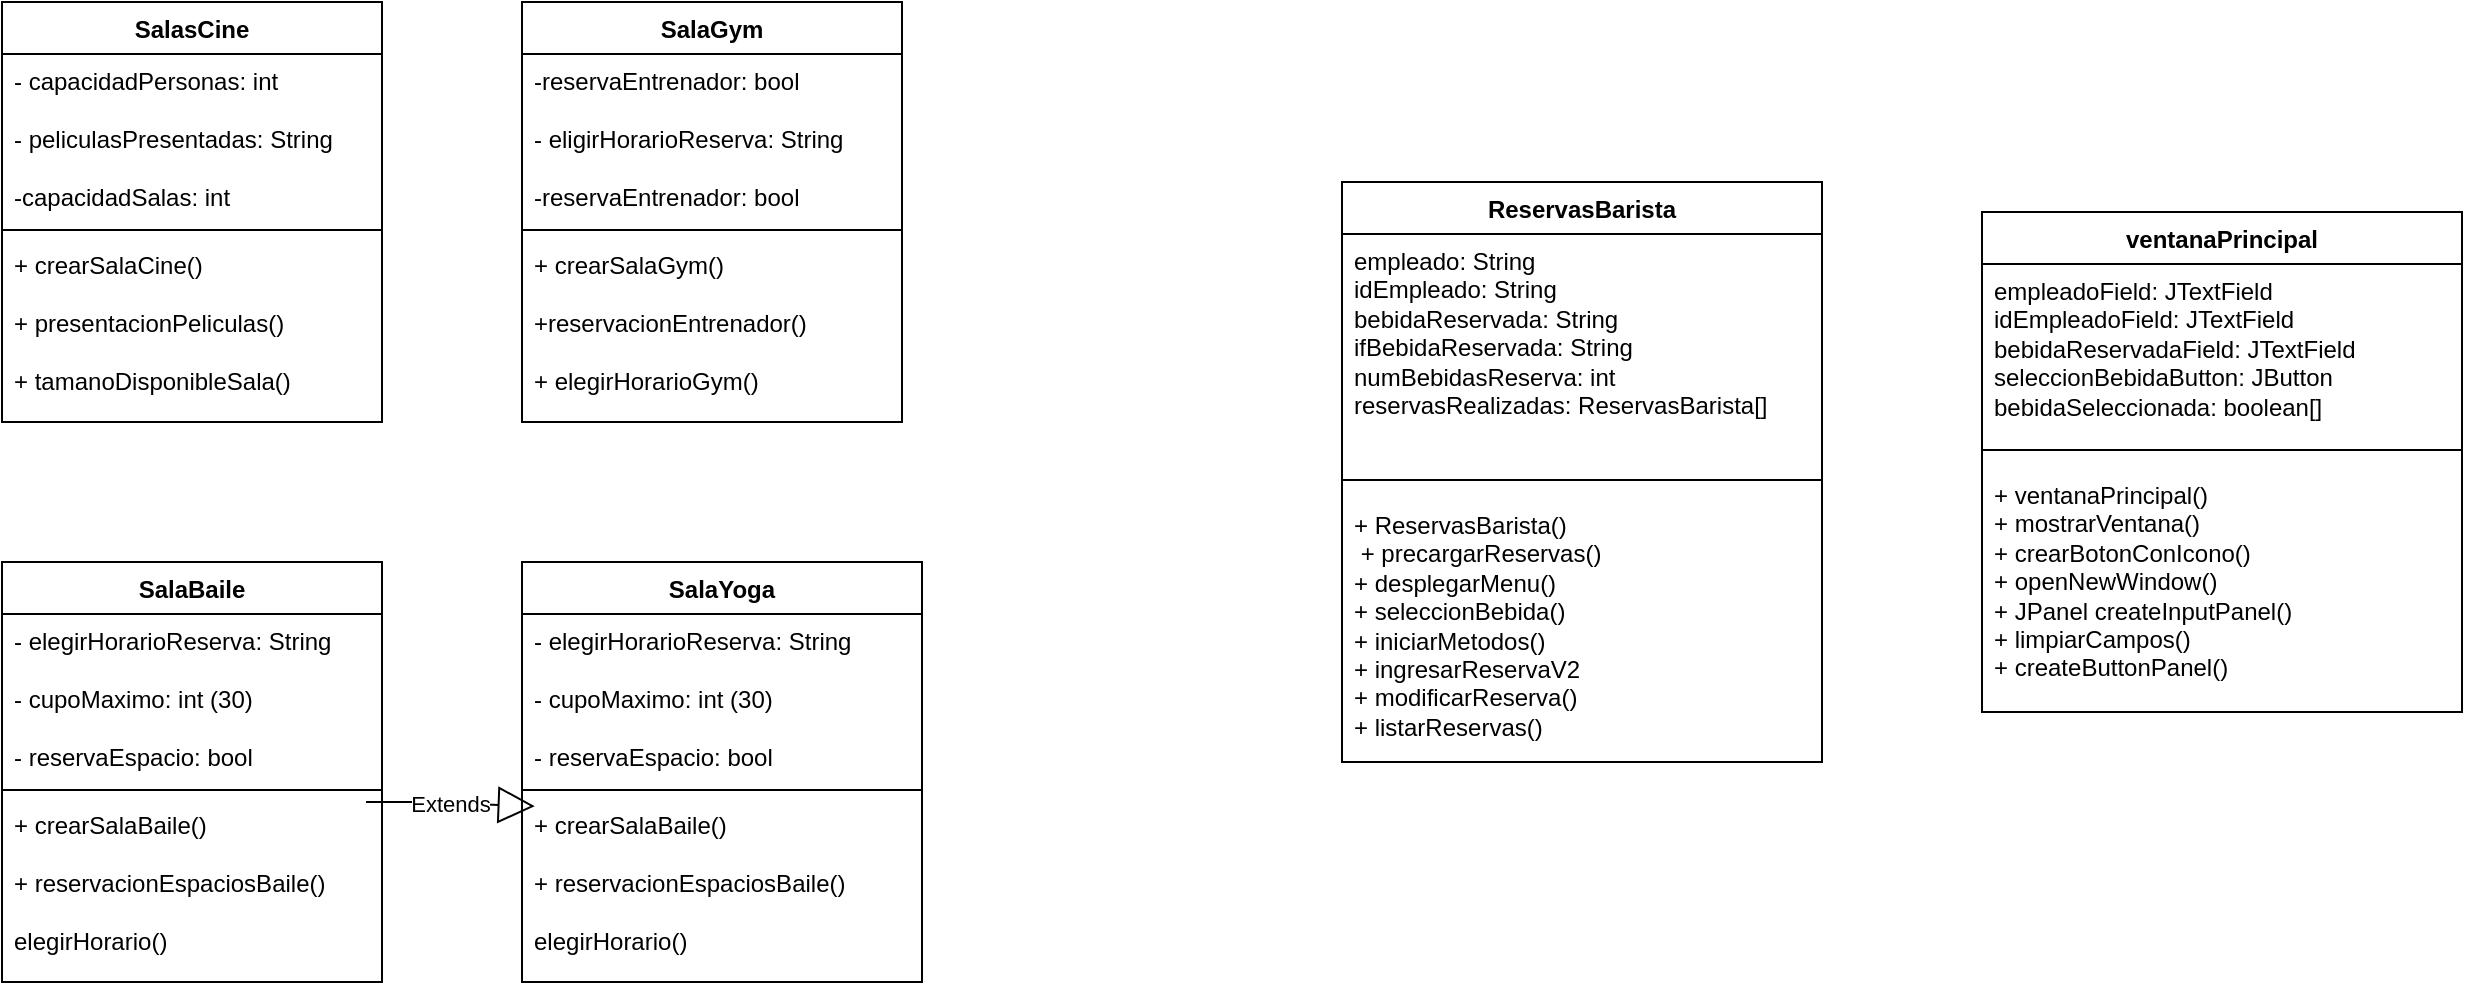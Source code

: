 <mxfile version="25.0.3">
  <diagram id="C5RBs43oDa-KdzZeNtuy" name="Page-1">
    <mxGraphModel dx="1332" dy="2294" grid="1" gridSize="10" guides="1" tooltips="1" connect="1" arrows="1" fold="1" page="1" pageScale="1" pageWidth="1600" pageHeight="900" math="0" shadow="0">
      <root>
        <mxCell id="WIyWlLk6GJQsqaUBKTNV-0" />
        <mxCell id="WIyWlLk6GJQsqaUBKTNV-1" parent="WIyWlLk6GJQsqaUBKTNV-0" />
        <mxCell id="xDo69KHjv8QRunsJBPLD-2" value="SalasCine&lt;div&gt;&lt;br&gt;&lt;/div&gt;" style="swimlane;fontStyle=1;align=center;verticalAlign=top;childLayout=stackLayout;horizontal=1;startSize=26;horizontalStack=0;resizeParent=1;resizeParentMax=0;resizeLast=0;collapsible=1;marginBottom=0;whiteSpace=wrap;html=1;" parent="WIyWlLk6GJQsqaUBKTNV-1" vertex="1">
          <mxGeometry x="180" y="-1600" width="190" height="210" as="geometry">
            <mxRectangle x="100" y="550" width="100" height="40" as="alternateBounds" />
          </mxGeometry>
        </mxCell>
        <mxCell id="xDo69KHjv8QRunsJBPLD-3" value="- capacidadPersonas: int&lt;div&gt;&lt;br&gt;&lt;div&gt;- peliculasPresentadas: String&lt;/div&gt;&lt;/div&gt;&lt;div&gt;&lt;br&gt;&lt;/div&gt;&lt;div&gt;-capacidadSalas: int&amp;nbsp;&lt;/div&gt;" style="text;strokeColor=none;fillColor=none;align=left;verticalAlign=top;spacingLeft=4;spacingRight=4;overflow=hidden;rotatable=0;points=[[0,0.5],[1,0.5]];portConstraint=eastwest;whiteSpace=wrap;html=1;" parent="xDo69KHjv8QRunsJBPLD-2" vertex="1">
          <mxGeometry y="26" width="190" height="84" as="geometry" />
        </mxCell>
        <mxCell id="xDo69KHjv8QRunsJBPLD-4" value="" style="line;strokeWidth=1;fillColor=none;align=left;verticalAlign=middle;spacingTop=-1;spacingLeft=3;spacingRight=3;rotatable=0;labelPosition=right;points=[];portConstraint=eastwest;strokeColor=inherit;" parent="xDo69KHjv8QRunsJBPLD-2" vertex="1">
          <mxGeometry y="110" width="190" height="8" as="geometry" />
        </mxCell>
        <mxCell id="xDo69KHjv8QRunsJBPLD-5" value="+ crearSalaCine()&lt;div&gt;&lt;br&gt;&lt;/div&gt;&lt;div&gt;+ presentacionPeliculas()&lt;/div&gt;&lt;div&gt;&lt;br&gt;&lt;/div&gt;&lt;div&gt;+ tamanoDisponibleSala()&lt;br&gt;&lt;div&gt;&lt;br&gt;&lt;/div&gt;&lt;/div&gt;" style="text;strokeColor=none;fillColor=none;align=left;verticalAlign=top;spacingLeft=4;spacingRight=4;overflow=hidden;rotatable=0;points=[[0,0.5],[1,0.5]];portConstraint=eastwest;whiteSpace=wrap;html=1;" parent="xDo69KHjv8QRunsJBPLD-2" vertex="1">
          <mxGeometry y="118" width="190" height="92" as="geometry" />
        </mxCell>
        <mxCell id="xDo69KHjv8QRunsJBPLD-7" value="SalaGym" style="swimlane;fontStyle=1;align=center;verticalAlign=top;childLayout=stackLayout;horizontal=1;startSize=26;horizontalStack=0;resizeParent=1;resizeParentMax=0;resizeLast=0;collapsible=1;marginBottom=0;whiteSpace=wrap;html=1;" parent="WIyWlLk6GJQsqaUBKTNV-1" vertex="1">
          <mxGeometry x="440" y="-1600" width="190" height="210" as="geometry" />
        </mxCell>
        <mxCell id="xDo69KHjv8QRunsJBPLD-8" value="-reservaEntrenador: bool&lt;div&gt;&lt;br&gt;&lt;/div&gt;&lt;div&gt;- eligirHorarioReserva: String&lt;/div&gt;&lt;div&gt;&lt;br&gt;&lt;/div&gt;&lt;div&gt;-reservaEntrenador: bool&lt;/div&gt;" style="text;strokeColor=none;fillColor=none;align=left;verticalAlign=top;spacingLeft=4;spacingRight=4;overflow=hidden;rotatable=0;points=[[0,0.5],[1,0.5]];portConstraint=eastwest;whiteSpace=wrap;html=1;" parent="xDo69KHjv8QRunsJBPLD-7" vertex="1">
          <mxGeometry y="26" width="190" height="84" as="geometry" />
        </mxCell>
        <mxCell id="xDo69KHjv8QRunsJBPLD-9" value="" style="line;strokeWidth=1;fillColor=none;align=left;verticalAlign=middle;spacingTop=-1;spacingLeft=3;spacingRight=3;rotatable=0;labelPosition=right;points=[];portConstraint=eastwest;strokeColor=inherit;" parent="xDo69KHjv8QRunsJBPLD-7" vertex="1">
          <mxGeometry y="110" width="190" height="8" as="geometry" />
        </mxCell>
        <mxCell id="xDo69KHjv8QRunsJBPLD-10" value="+ crearSalaGym()&lt;div&gt;&lt;br&gt;&lt;/div&gt;&lt;div&gt;+reservacionEntrenador()&lt;/div&gt;&lt;div&gt;&lt;br&gt;&lt;/div&gt;&lt;div&gt;+ elegirHorarioGym()&lt;/div&gt;" style="text;strokeColor=none;fillColor=none;align=left;verticalAlign=top;spacingLeft=4;spacingRight=4;overflow=hidden;rotatable=0;points=[[0,0.5],[1,0.5]];portConstraint=eastwest;whiteSpace=wrap;html=1;" parent="xDo69KHjv8QRunsJBPLD-7" vertex="1">
          <mxGeometry y="118" width="190" height="92" as="geometry" />
        </mxCell>
        <mxCell id="xDo69KHjv8QRunsJBPLD-12" value="SalaBaile" style="swimlane;fontStyle=1;align=center;verticalAlign=top;childLayout=stackLayout;horizontal=1;startSize=26;horizontalStack=0;resizeParent=1;resizeParentMax=0;resizeLast=0;collapsible=1;marginBottom=0;whiteSpace=wrap;html=1;" parent="WIyWlLk6GJQsqaUBKTNV-1" vertex="1">
          <mxGeometry x="180" y="-1320" width="190" height="210" as="geometry" />
        </mxCell>
        <mxCell id="xDo69KHjv8QRunsJBPLD-13" value="- elegirHorarioReserva: String&lt;div&gt;&lt;br&gt;&lt;/div&gt;&lt;div&gt;- cupoMaximo: int (30)&lt;/div&gt;&lt;div&gt;&lt;br&gt;&lt;/div&gt;&lt;div&gt;- reservaEspacio: bool&lt;/div&gt;" style="text;strokeColor=none;fillColor=none;align=left;verticalAlign=top;spacingLeft=4;spacingRight=4;overflow=hidden;rotatable=0;points=[[0,0.5],[1,0.5]];portConstraint=eastwest;whiteSpace=wrap;html=1;" parent="xDo69KHjv8QRunsJBPLD-12" vertex="1">
          <mxGeometry y="26" width="190" height="84" as="geometry" />
        </mxCell>
        <mxCell id="xDo69KHjv8QRunsJBPLD-14" value="" style="line;strokeWidth=1;fillColor=none;align=left;verticalAlign=middle;spacingTop=-1;spacingLeft=3;spacingRight=3;rotatable=0;labelPosition=right;points=[];portConstraint=eastwest;strokeColor=inherit;" parent="xDo69KHjv8QRunsJBPLD-12" vertex="1">
          <mxGeometry y="110" width="190" height="8" as="geometry" />
        </mxCell>
        <mxCell id="xDo69KHjv8QRunsJBPLD-15" value="+ crearSalaBaile()&lt;div&gt;&lt;br&gt;&lt;/div&gt;&lt;div&gt;+ reservacionEspaciosBaile()&lt;/div&gt;&lt;div&gt;&lt;br&gt;&lt;/div&gt;&lt;div&gt;elegirHorario()&lt;/div&gt;" style="text;strokeColor=none;fillColor=none;align=left;verticalAlign=top;spacingLeft=4;spacingRight=4;overflow=hidden;rotatable=0;points=[[0,0.5],[1,0.5]];portConstraint=eastwest;whiteSpace=wrap;html=1;" parent="xDo69KHjv8QRunsJBPLD-12" vertex="1">
          <mxGeometry y="118" width="190" height="92" as="geometry" />
        </mxCell>
        <mxCell id="xDo69KHjv8QRunsJBPLD-17" value="SalaYoga&lt;div&gt;&lt;br&gt;&lt;/div&gt;" style="swimlane;fontStyle=1;align=center;verticalAlign=top;childLayout=stackLayout;horizontal=1;startSize=26;horizontalStack=0;resizeParent=1;resizeParentMax=0;resizeLast=0;collapsible=1;marginBottom=0;whiteSpace=wrap;html=1;" parent="WIyWlLk6GJQsqaUBKTNV-1" vertex="1">
          <mxGeometry x="440" y="-1320" width="200" height="210" as="geometry" />
        </mxCell>
        <mxCell id="xDo69KHjv8QRunsJBPLD-18" value="- elegirHorarioReserva: String&lt;div&gt;&lt;br&gt;&lt;/div&gt;&lt;div&gt;- cupoMaximo: int (30)&lt;/div&gt;&lt;div&gt;&lt;br&gt;&lt;/div&gt;&lt;div&gt;- reservaEspacio: bool&lt;/div&gt;" style="text;strokeColor=none;fillColor=none;align=left;verticalAlign=top;spacingLeft=4;spacingRight=4;overflow=hidden;rotatable=0;points=[[0,0.5],[1,0.5]];portConstraint=eastwest;whiteSpace=wrap;html=1;" parent="xDo69KHjv8QRunsJBPLD-17" vertex="1">
          <mxGeometry y="26" width="200" height="84" as="geometry" />
        </mxCell>
        <mxCell id="xDo69KHjv8QRunsJBPLD-19" value="" style="line;strokeWidth=1;fillColor=none;align=left;verticalAlign=middle;spacingTop=-1;spacingLeft=3;spacingRight=3;rotatable=0;labelPosition=right;points=[];portConstraint=eastwest;strokeColor=inherit;" parent="xDo69KHjv8QRunsJBPLD-17" vertex="1">
          <mxGeometry y="110" width="200" height="8" as="geometry" />
        </mxCell>
        <mxCell id="xDo69KHjv8QRunsJBPLD-20" value="+ crearSalaBaile()&lt;div&gt;&lt;br&gt;&lt;/div&gt;&lt;div&gt;+ reservacionEspaciosBaile()&lt;/div&gt;&lt;div&gt;&lt;br&gt;&lt;/div&gt;&lt;div&gt;elegirHorario()&lt;/div&gt;" style="text;strokeColor=none;fillColor=none;align=left;verticalAlign=top;spacingLeft=4;spacingRight=4;overflow=hidden;rotatable=0;points=[[0,0.5],[1,0.5]];portConstraint=eastwest;whiteSpace=wrap;html=1;" parent="xDo69KHjv8QRunsJBPLD-17" vertex="1">
          <mxGeometry y="118" width="200" height="92" as="geometry" />
        </mxCell>
        <mxCell id="xDo69KHjv8QRunsJBPLD-21" value="ReservasBarista&lt;div&gt;&lt;br&gt;&lt;/div&gt;" style="swimlane;fontStyle=1;align=center;verticalAlign=top;childLayout=stackLayout;horizontal=1;startSize=26;horizontalStack=0;resizeParent=1;resizeParentMax=0;resizeLast=0;collapsible=1;marginBottom=0;whiteSpace=wrap;html=1;" parent="WIyWlLk6GJQsqaUBKTNV-1" vertex="1">
          <mxGeometry x="850" y="-1510" width="240" height="290" as="geometry" />
        </mxCell>
        <mxCell id="xDo69KHjv8QRunsJBPLD-22" value="&lt;font style=&quot;font-size: 12px;&quot;&gt;&lt;span style=&quot;white-space: pre;&quot;&gt;empleado: String&lt;br&gt;&lt;/span&gt;&lt;span style=&quot;white-space: pre;&quot;&gt;idEmpleado: String&lt;br&gt;&lt;/span&gt;&lt;span style=&quot;white-space: pre;&quot;&gt;bebidaReservada: String&lt;br&gt;&lt;/span&gt;&lt;span style=&quot;white-space: pre;&quot;&gt;ifBebidaReservada: String&lt;br&gt;&lt;/span&gt;&lt;span style=&quot;white-space: pre;&quot;&gt;numBebidasReserva: int&lt;br&gt;&lt;/span&gt;&lt;span style=&quot;white-space: pre;&quot;&gt;reservasRealizadas: ReservasBarista[]&lt;/span&gt;&lt;/font&gt;&lt;div style=&quot;&quot;&gt;&lt;span style=&quot;font-family: __JetBrains_Mono_3c557b, __JetBrains_Mono_Fallback_3c557b; white-space: pre;&quot;&gt;&lt;br&gt;&lt;/span&gt;&lt;/div&gt;" style="text;strokeColor=none;fillColor=none;align=left;verticalAlign=top;spacingLeft=4;spacingRight=4;overflow=hidden;rotatable=0;points=[[0,0.5],[1,0.5]];portConstraint=eastwest;whiteSpace=wrap;html=1;" parent="xDo69KHjv8QRunsJBPLD-21" vertex="1">
          <mxGeometry y="26" width="240" height="114" as="geometry" />
        </mxCell>
        <mxCell id="xDo69KHjv8QRunsJBPLD-23" value="" style="line;strokeWidth=1;fillColor=none;align=left;verticalAlign=middle;spacingTop=-1;spacingLeft=3;spacingRight=3;rotatable=0;labelPosition=right;points=[];portConstraint=eastwest;strokeColor=inherit;" parent="xDo69KHjv8QRunsJBPLD-21" vertex="1">
          <mxGeometry y="140" width="240" height="18" as="geometry" />
        </mxCell>
        <mxCell id="xDo69KHjv8QRunsJBPLD-24" value="&lt;font style=&quot;font-size: 12px;&quot;&gt;&lt;span style=&quot;white-space: pre;&quot;&gt;+ ReservasBarista()&lt;br&gt;&lt;/span&gt;&lt;span style=&quot;white-space: pre;&quot;&gt; + precargarReservas() &lt;/span&gt;&lt;/font&gt;&lt;div style=&quot;&quot;&gt;&lt;font style=&quot;font-size: 12px;&quot;&gt;&lt;span style=&quot;white-space: pre;&quot;&gt;+ desplegarMenu()&lt;br&gt;&lt;/span&gt;&lt;span style=&quot;white-space: pre;&quot;&gt;+ seleccionBebida()&lt;br&gt;&lt;/span&gt;&lt;span style=&quot;white-space: pre;&quot;&gt;+ iniciarMetodos()&lt;br&gt;&lt;/span&gt;&lt;span style=&quot;white-space: pre;&quot;&gt;+ ingresarReservaV2&lt;br&gt;&lt;/span&gt;&lt;span style=&quot;white-space: pre;&quot;&gt;+ modificarReserva() &lt;br&gt;&lt;/span&gt;&lt;span style=&quot;white-space: pre;&quot;&gt;+ listarReservas()&lt;br&gt;&lt;/span&gt;&lt;/font&gt;&lt;div&gt;&lt;span style=&quot;background-color: rgb(9, 9, 11); color: rgb(227, 234, 242); font-family: __JetBrains_Mono_3c557b, __JetBrains_Mono_Fallback_3c557b; white-space: pre;&quot;&gt;&lt;br&gt;&lt;/span&gt;&lt;/div&gt;&lt;/div&gt;" style="text;strokeColor=none;fillColor=none;align=left;verticalAlign=top;spacingLeft=4;spacingRight=4;overflow=hidden;rotatable=0;points=[[0,0.5],[1,0.5]];portConstraint=eastwest;whiteSpace=wrap;html=1;" parent="xDo69KHjv8QRunsJBPLD-21" vertex="1">
          <mxGeometry y="158" width="240" height="132" as="geometry" />
        </mxCell>
        <mxCell id="xDo69KHjv8QRunsJBPLD-28" value="Extends" style="endArrow=block;endSize=16;endFill=0;html=1;rounded=0;entryX=0.032;entryY=0.045;entryDx=0;entryDy=0;entryPerimeter=0;exitX=0.958;exitY=0.022;exitDx=0;exitDy=0;exitPerimeter=0;" parent="WIyWlLk6GJQsqaUBKTNV-1" target="xDo69KHjv8QRunsJBPLD-20" edge="1" source="xDo69KHjv8QRunsJBPLD-15">
          <mxGeometry width="160" relative="1" as="geometry">
            <mxPoint x="380" y="-1200" as="sourcePoint" />
            <mxPoint x="540" y="-1200" as="targetPoint" />
            <Array as="points">
              <mxPoint x="390" y="-1200" />
            </Array>
          </mxGeometry>
        </mxCell>
        <mxCell id="K66IiPiDPM6lajpn4Y2S-0" value="&lt;div&gt;ventanaPrincipal&lt;/div&gt;" style="swimlane;fontStyle=1;align=center;verticalAlign=top;childLayout=stackLayout;horizontal=1;startSize=26;horizontalStack=0;resizeParent=1;resizeParentMax=0;resizeLast=0;collapsible=1;marginBottom=0;whiteSpace=wrap;html=1;" parent="WIyWlLk6GJQsqaUBKTNV-1" vertex="1">
          <mxGeometry x="1170" y="-1495" width="240" height="250" as="geometry" />
        </mxCell>
        <mxCell id="K66IiPiDPM6lajpn4Y2S-1" value="&lt;div style=&quot;&quot;&gt;&lt;span style=&quot;white-space: pre;&quot;&gt;empleadoField: JTextField &lt;br&gt;&lt;/span&gt;&lt;span style=&quot;white-space: pre;&quot;&gt;idEmpleadoField: JTextField &lt;br&gt;&lt;/span&gt;&lt;span style=&quot;white-space: pre;&quot;&gt;bebidaReservadaField: JTextField&lt;br&gt;&lt;/span&gt;&lt;span style=&quot;white-space: pre;&quot;&gt;seleccionBebidaButton: JButton &lt;br&gt;&lt;/span&gt;&lt;span style=&quot;white-space: pre;&quot;&gt;bebidaSeleccionada: boolean[]&lt;/span&gt;&lt;/div&gt;" style="text;strokeColor=none;fillColor=none;align=left;verticalAlign=top;spacingLeft=4;spacingRight=4;overflow=hidden;rotatable=0;points=[[0,0.5],[1,0.5]];portConstraint=eastwest;whiteSpace=wrap;html=1;" parent="K66IiPiDPM6lajpn4Y2S-0" vertex="1">
          <mxGeometry y="26" width="240" height="84" as="geometry" />
        </mxCell>
        <mxCell id="K66IiPiDPM6lajpn4Y2S-2" value="" style="line;strokeWidth=1;fillColor=none;align=left;verticalAlign=middle;spacingTop=-1;spacingLeft=3;spacingRight=3;rotatable=0;labelPosition=right;points=[];portConstraint=eastwest;strokeColor=inherit;" parent="K66IiPiDPM6lajpn4Y2S-0" vertex="1">
          <mxGeometry y="110" width="240" height="18" as="geometry" />
        </mxCell>
        <mxCell id="K66IiPiDPM6lajpn4Y2S-3" value="&lt;div style=&quot;&quot;&gt;&lt;div&gt;&lt;span style=&quot;white-space: pre;&quot;&gt;+ ventanaPrincipal()&lt;br&gt;&lt;/span&gt;&lt;span style=&quot;white-space: pre;&quot;&gt;+ mostrarVentana() &lt;/span&gt;&lt;/div&gt;&lt;div&gt;&lt;span style=&quot;white-space: pre;&quot;&gt;+ crearBotonConIcono()&lt;/span&gt;&lt;/div&gt;&lt;div&gt;&lt;span style=&quot;white-space: pre;&quot;&gt;+ openNewWindow()&lt;/span&gt;&lt;/div&gt;&lt;div&gt;&lt;font style=&quot;font-size: 12px; text-align: right; white-space: pre;&quot;&gt;+ &lt;/font&gt;&lt;font style=&quot;font-size: 12px; text-align: right; white-space: pre;&quot;&gt;JPanel createInputPanel() &lt;/font&gt;&lt;/div&gt;&lt;div&gt;&lt;font style=&quot;font-size: 12px; text-align: right; white-space: pre;&quot;&gt;+ &lt;/font&gt;&lt;font style=&quot;font-size: 12px; text-align: right; white-space: pre;&quot;&gt;limpiarCampos() &lt;/font&gt;&lt;font style=&quot;font-size: 12px; text-align: right; white-space: pre;&quot;&gt;&lt;br&gt;&lt;/font&gt;&lt;span style=&quot;white-space: pre;&quot;&gt;+ createButtonPanel()&lt;br&gt;&lt;/span&gt;&lt;br&gt;&lt;/div&gt;&lt;/div&gt;" style="text;strokeColor=none;fillColor=none;align=left;verticalAlign=top;spacingLeft=4;spacingRight=4;overflow=hidden;rotatable=0;points=[[0,0.5],[1,0.5]];portConstraint=eastwest;whiteSpace=wrap;html=1;" parent="K66IiPiDPM6lajpn4Y2S-0" vertex="1">
          <mxGeometry y="128" width="240" height="122" as="geometry" />
        </mxCell>
      </root>
    </mxGraphModel>
  </diagram>
</mxfile>

